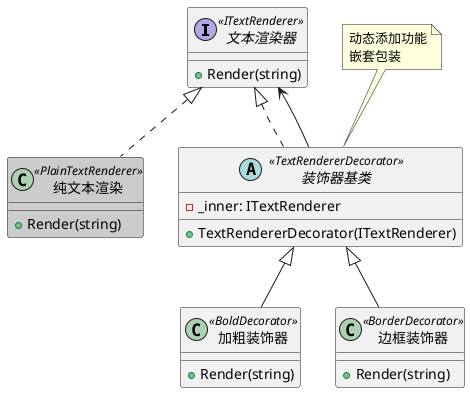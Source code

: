 @startuml

interface "文本渲染器" as ITextRenderer <<ITextRenderer>>{
  + Render(string)
}

class "纯文本渲染" as PlainTextRenderer <<PlainTextRenderer>>#cccccc {
  + Render(string)
}

abstract class "装饰器基类" as TextRendererDecorator <<TextRendererDecorator>>{
  - _inner: ITextRenderer
  + TextRendererDecorator(ITextRenderer)
}

class "加粗装饰器" as BoldDecorator <<BoldDecorator>>{
  + Render(string)
}

class "边框装饰器" as BorderDecorator <<BorderDecorator>>{
  + Render(string)
}

ITextRenderer <|.. PlainTextRenderer
ITextRenderer <|.. TextRendererDecorator
TextRendererDecorator <|-- BoldDecorator
TextRendererDecorator <|-- BorderDecorator
TextRendererDecorator --> ITextRenderer
note top of TextRendererDecorator
  动态添加功能
  嵌套包装
end note
@enduml